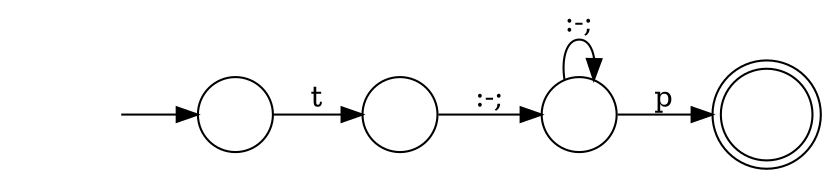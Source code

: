 digraph Automaton {
	graph [bb="0,0,375,73",
		dpi=96,
		rankdir=LR
	];
	node [label="\N"];
	0	 [height=0.61111,
		label="",
		pos="353,22",
		shape=doublecircle,
		width=0.61111];
	1	 [height=0.5,
		label="",
		pos="270,22",
		shape=circle,
		width=0.5];
	1 -> 0	 [label=p,
		lp="309.5,29.5",
		pos="e,330.81,22 288.18,22 297.61,22 309.6,22 320.64,22"];
	1 -> 1	 [label=":-;",
		lp="270,65.5",
		pos="e,276.73,39.037 263.27,39.037 261.89,48.858 264.14,58 270,58 273.66,58 275.92,54.429 276.75,49.353"];
	2	 [height=0.5,
		label="",
		pos="109,22",
		shape=circle,
		width=0.5];
	3	 [height=0.5,
		label="",
		pos="185,22",
		shape=circle,
		width=0.5];
	2 -> 3	 [label=t,
		lp="147,29.5",
		pos="e,166.93,22 127.16,22 135.94,22 146.84,22 156.73,22"];
	initial	 [height=0.5,
		label="",
		pos="27,22",
		shape=plaintext,
		width=0.75];
	initial -> 2	 [pos="e,90.826,22 54.195,22 62.654,22 72.051,22 80.595,22"];
	3 -> 1	 [label=":-;",
		lp="227.5,29.5",
		pos="e,251.82,22 203.2,22 214.33,22 229.06,22 241.76,22"];
}
